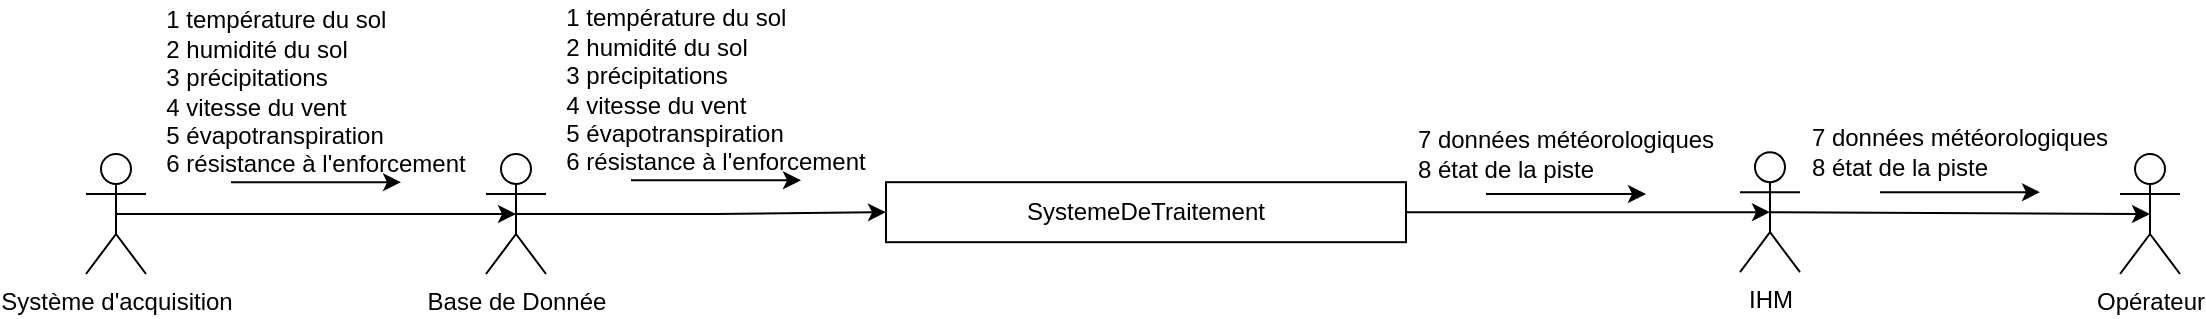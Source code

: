 <mxfile version="26.0.6">
  <diagram name="Page-1" id="wx6Wx51T-HRnJOHuFUpR">
    <mxGraphModel dx="1905" dy="554" grid="1" gridSize="10" guides="1" tooltips="1" connect="1" arrows="1" fold="1" page="1" pageScale="1" pageWidth="827" pageHeight="1169" math="0" shadow="0">
      <root>
        <mxCell id="0" />
        <mxCell id="1" parent="0" />
        <mxCell id="dD9_M7wz6fr-aiXC_PVn-1" value="Système d&#39;acquisition" style="shape=umlActor;verticalLabelPosition=bottom;verticalAlign=top;html=1;outlineConnect=0;" parent="1" vertex="1">
          <mxGeometry y="190" width="30" height="60" as="geometry" />
        </mxCell>
        <mxCell id="dD9_M7wz6fr-aiXC_PVn-9" value="IHM" style="shape=umlActor;verticalLabelPosition=bottom;verticalAlign=top;html=1;outlineConnect=0;" parent="1" vertex="1">
          <mxGeometry x="827" y="189.09" width="30" height="60" as="geometry" />
        </mxCell>
        <mxCell id="dD9_M7wz6fr-aiXC_PVn-15" value="" style="endArrow=classic;html=1;rounded=0;entryX=0.5;entryY=0.5;entryDx=0;entryDy=0;entryPerimeter=0;" parent="1" source="dD9_M7wz6fr-aiXC_PVn-5" target="dD9_M7wz6fr-aiXC_PVn-9" edge="1">
          <mxGeometry width="50" height="50" relative="1" as="geometry">
            <mxPoint x="794" y="220" as="sourcePoint" />
            <mxPoint x="690" y="360" as="targetPoint" />
          </mxGeometry>
        </mxCell>
        <mxCell id="dD9_M7wz6fr-aiXC_PVn-16" value="&lt;div style=&quot;text-align: left;&quot;&gt;&lt;span style=&quot;background-color: transparent; color: light-dark(rgb(0, 0, 0), rgb(255, 255, 255));&quot;&gt;1 température du sol&lt;br&gt;2 humidité du sol&lt;/span&gt;&lt;/div&gt;&lt;div style=&quot;text-align: left;&quot;&gt;&lt;span style=&quot;background-color: transparent; color: light-dark(rgb(0, 0, 0), rgb(255, 255, 255));&quot;&gt;3 précipitations&lt;/span&gt;&lt;/div&gt;&lt;div style=&quot;text-align: left;&quot;&gt;&lt;span style=&quot;background-color: transparent; color: light-dark(rgb(0, 0, 0), rgb(255, 255, 255));&quot;&gt;4 vitesse du vent&amp;nbsp;&lt;/span&gt;&lt;/div&gt;&lt;div style=&quot;text-align: left;&quot;&gt;&lt;span style=&quot;background-color: transparent; color: light-dark(rgb(0, 0, 0), rgb(255, 255, 255));&quot;&gt;5 évapotranspiration&lt;br&gt;6 résistance à l&#39;enforcement&lt;/span&gt;&lt;/div&gt;" style="text;html=1;align=center;verticalAlign=middle;whiteSpace=wrap;rounded=0;rotation=0;" parent="1" vertex="1">
          <mxGeometry x="30" y="114.09" width="170" height="90" as="geometry" />
        </mxCell>
        <mxCell id="dD9_M7wz6fr-aiXC_PVn-19" value="&lt;div style=&quot;text-align: left;&quot;&gt;7 données météorologiques&lt;br&gt;8 état de la piste&lt;/div&gt;" style="text;html=1;align=center;verticalAlign=middle;whiteSpace=wrap;rounded=0;rotation=0;" parent="1" vertex="1">
          <mxGeometry x="660" y="170" width="160" height="40" as="geometry" />
        </mxCell>
        <mxCell id="dD9_M7wz6fr-aiXC_PVn-22" value="" style="endArrow=classic;html=1;rounded=0;exitX=0.25;exitY=1;exitDx=0;exitDy=0;entryX=0.75;entryY=1;entryDx=0;entryDy=0;" parent="1" source="dD9_M7wz6fr-aiXC_PVn-16" target="dD9_M7wz6fr-aiXC_PVn-16" edge="1">
          <mxGeometry width="50" height="50" relative="1" as="geometry">
            <mxPoint x="350" y="404.09" as="sourcePoint" />
            <mxPoint x="400" y="354.09" as="targetPoint" />
          </mxGeometry>
        </mxCell>
        <mxCell id="dD9_M7wz6fr-aiXC_PVn-23" value="" style="endArrow=classic;html=1;rounded=0;exitX=0.25;exitY=1;exitDx=0;exitDy=0;entryX=0.75;entryY=1;entryDx=0;entryDy=0;" parent="1" source="dD9_M7wz6fr-aiXC_PVn-19" target="dD9_M7wz6fr-aiXC_PVn-19" edge="1">
          <mxGeometry width="50" height="50" relative="1" as="geometry">
            <mxPoint x="640" y="410" as="sourcePoint" />
            <mxPoint x="690" y="360" as="targetPoint" />
          </mxGeometry>
        </mxCell>
        <mxCell id="dD9_M7wz6fr-aiXC_PVn-5" value="SystemeDeTraitement" style="rounded=0;whiteSpace=wrap;html=1;" parent="1" vertex="1">
          <mxGeometry x="400" y="204.09" width="260" height="30" as="geometry" />
        </mxCell>
        <mxCell id="6FqyvC8Yc04-uAljOEXz-4" style="edgeStyle=orthogonalEdgeStyle;rounded=0;orthogonalLoop=1;jettySize=auto;html=1;exitX=0.5;exitY=0.5;exitDx=0;exitDy=0;exitPerimeter=0;entryX=0;entryY=0.5;entryDx=0;entryDy=0;" edge="1" parent="1" source="6FqyvC8Yc04-uAljOEXz-1" target="dD9_M7wz6fr-aiXC_PVn-5">
          <mxGeometry relative="1" as="geometry" />
        </mxCell>
        <mxCell id="6FqyvC8Yc04-uAljOEXz-1" value="Base de Donnée" style="shape=umlActor;verticalLabelPosition=bottom;verticalAlign=top;html=1;outlineConnect=0;" vertex="1" parent="1">
          <mxGeometry x="200" y="190" width="30" height="60" as="geometry" />
        </mxCell>
        <mxCell id="6FqyvC8Yc04-uAljOEXz-3" style="edgeStyle=orthogonalEdgeStyle;rounded=0;orthogonalLoop=1;jettySize=auto;html=1;exitX=0.5;exitY=0.5;exitDx=0;exitDy=0;exitPerimeter=0;entryX=0.5;entryY=0.5;entryDx=0;entryDy=0;entryPerimeter=0;" edge="1" parent="1" source="dD9_M7wz6fr-aiXC_PVn-1" target="6FqyvC8Yc04-uAljOEXz-1">
          <mxGeometry relative="1" as="geometry" />
        </mxCell>
        <mxCell id="6FqyvC8Yc04-uAljOEXz-5" value="&lt;div style=&quot;text-align: left;&quot;&gt;&lt;span style=&quot;background-color: transparent; color: light-dark(rgb(0, 0, 0), rgb(255, 255, 255));&quot;&gt;1 température du sol&lt;br&gt;2 humidité du sol&lt;/span&gt;&lt;/div&gt;&lt;div style=&quot;text-align: left;&quot;&gt;&lt;span style=&quot;background-color: transparent; color: light-dark(rgb(0, 0, 0), rgb(255, 255, 255));&quot;&gt;3 précipitations&lt;/span&gt;&lt;/div&gt;&lt;div style=&quot;text-align: left;&quot;&gt;&lt;span style=&quot;background-color: transparent; color: light-dark(rgb(0, 0, 0), rgb(255, 255, 255));&quot;&gt;4 vitesse du vent&amp;nbsp;&lt;/span&gt;&lt;/div&gt;&lt;div style=&quot;text-align: left;&quot;&gt;&lt;span style=&quot;background-color: transparent; color: light-dark(rgb(0, 0, 0), rgb(255, 255, 255));&quot;&gt;5 évapotranspiration&lt;br&gt;6 résistance à l&#39;enforcement&lt;/span&gt;&lt;/div&gt;" style="text;html=1;align=center;verticalAlign=middle;whiteSpace=wrap;rounded=0;rotation=0;" vertex="1" parent="1">
          <mxGeometry x="230" y="113.18" width="170" height="90" as="geometry" />
        </mxCell>
        <mxCell id="6FqyvC8Yc04-uAljOEXz-6" value="" style="endArrow=classic;html=1;rounded=0;exitX=0.25;exitY=1;exitDx=0;exitDy=0;entryX=0.75;entryY=1;entryDx=0;entryDy=0;" edge="1" parent="1" source="6FqyvC8Yc04-uAljOEXz-5" target="6FqyvC8Yc04-uAljOEXz-5">
          <mxGeometry width="50" height="50" relative="1" as="geometry">
            <mxPoint x="330" y="413.18" as="sourcePoint" />
            <mxPoint x="380" y="363.18" as="targetPoint" />
          </mxGeometry>
        </mxCell>
        <mxCell id="6FqyvC8Yc04-uAljOEXz-8" value="Opérateur" style="shape=umlActor;verticalLabelPosition=bottom;verticalAlign=top;html=1;outlineConnect=0;" vertex="1" parent="1">
          <mxGeometry x="1017" y="190" width="30" height="60" as="geometry" />
        </mxCell>
        <mxCell id="6FqyvC8Yc04-uAljOEXz-9" value="" style="endArrow=classic;html=1;rounded=0;entryX=0.5;entryY=0.5;entryDx=0;entryDy=0;entryPerimeter=0;exitX=0.5;exitY=0.5;exitDx=0;exitDy=0;exitPerimeter=0;" edge="1" parent="1" target="6FqyvC8Yc04-uAljOEXz-8" source="dD9_M7wz6fr-aiXC_PVn-9">
          <mxGeometry width="50" height="50" relative="1" as="geometry">
            <mxPoint x="857" y="220" as="sourcePoint" />
            <mxPoint x="857" y="360.91" as="targetPoint" />
          </mxGeometry>
        </mxCell>
        <mxCell id="6FqyvC8Yc04-uAljOEXz-10" value="&lt;div style=&quot;text-align: left;&quot;&gt;7 données météorologiques&lt;br&gt;8 état de la piste&lt;/div&gt;" style="text;html=1;align=center;verticalAlign=middle;whiteSpace=wrap;rounded=0;rotation=0;" vertex="1" parent="1">
          <mxGeometry x="857" y="169.09" width="160" height="40" as="geometry" />
        </mxCell>
        <mxCell id="6FqyvC8Yc04-uAljOEXz-11" value="" style="endArrow=classic;html=1;rounded=0;exitX=0.25;exitY=1;exitDx=0;exitDy=0;entryX=0.75;entryY=1;entryDx=0;entryDy=0;" edge="1" parent="1" source="6FqyvC8Yc04-uAljOEXz-10" target="6FqyvC8Yc04-uAljOEXz-10">
          <mxGeometry width="50" height="50" relative="1" as="geometry">
            <mxPoint x="837" y="409.09" as="sourcePoint" />
            <mxPoint x="887" y="359.09" as="targetPoint" />
          </mxGeometry>
        </mxCell>
      </root>
    </mxGraphModel>
  </diagram>
</mxfile>
